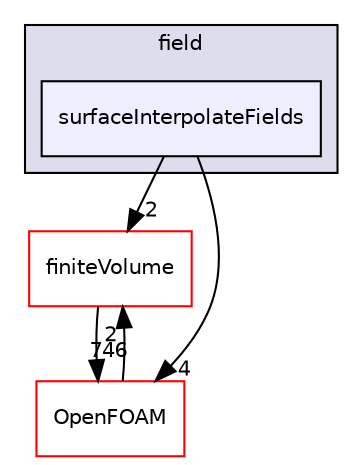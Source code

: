 digraph "src/postProcessing/functionObjects/field/surfaceInterpolateFields" {
  bgcolor=transparent;
  compound=true
  node [ fontsize="10", fontname="Helvetica"];
  edge [ labelfontsize="10", labelfontname="Helvetica"];
  subgraph clusterdir_efb3ad8e9cbb3414a44ef268cb98c0b2 {
    graph [ bgcolor="#ddddee", pencolor="black", label="field" fontname="Helvetica", fontsize="10", URL="dir_efb3ad8e9cbb3414a44ef268cb98c0b2.html"]
  dir_bc213642e04ad47eda03f259d08b0758 [shape=box, label="surfaceInterpolateFields", style="filled", fillcolor="#eeeeff", pencolor="black", URL="dir_bc213642e04ad47eda03f259d08b0758.html"];
  }
  dir_9bd15774b555cf7259a6fa18f99fe99b [shape=box label="finiteVolume" color="red" URL="dir_9bd15774b555cf7259a6fa18f99fe99b.html"];
  dir_c5473ff19b20e6ec4dfe5c310b3778a8 [shape=box label="OpenFOAM" color="red" URL="dir_c5473ff19b20e6ec4dfe5c310b3778a8.html"];
  dir_9bd15774b555cf7259a6fa18f99fe99b->dir_c5473ff19b20e6ec4dfe5c310b3778a8 [headlabel="746", labeldistance=1.5 headhref="dir_000897_001897.html"];
  dir_c5473ff19b20e6ec4dfe5c310b3778a8->dir_9bd15774b555cf7259a6fa18f99fe99b [headlabel="2", labeldistance=1.5 headhref="dir_001897_000897.html"];
  dir_bc213642e04ad47eda03f259d08b0758->dir_9bd15774b555cf7259a6fa18f99fe99b [headlabel="2", labeldistance=1.5 headhref="dir_002496_000897.html"];
  dir_bc213642e04ad47eda03f259d08b0758->dir_c5473ff19b20e6ec4dfe5c310b3778a8 [headlabel="4", labeldistance=1.5 headhref="dir_002496_001897.html"];
}
